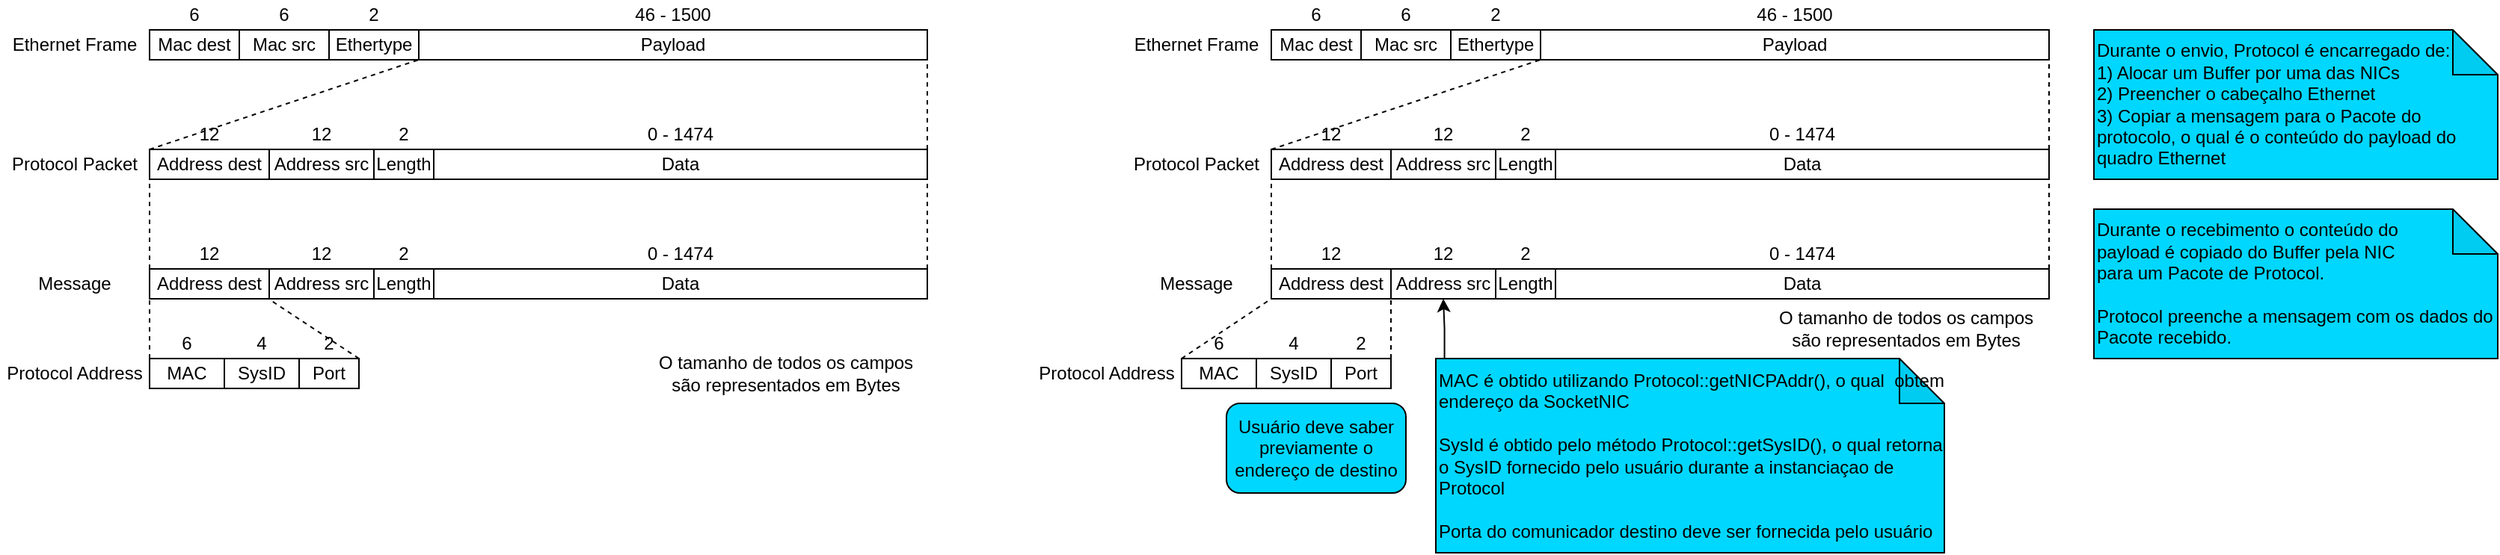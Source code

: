 <mxfile version="26.2.14">
  <diagram name="Page-1" id="uh3iiDSVA0Se7oIFrMVe">
    <mxGraphModel dx="1068" dy="519" grid="1" gridSize="10" guides="1" tooltips="1" connect="1" arrows="1" fold="1" page="1" pageScale="1" pageWidth="827" pageHeight="1169" math="0" shadow="0">
      <root>
        <mxCell id="0" />
        <mxCell id="1" parent="0" />
        <mxCell id="_Zmzz9mBOBpQStMglWqq-3" value="Mac dest" style="rounded=0;whiteSpace=wrap;html=1;" parent="1" vertex="1">
          <mxGeometry x="160" y="120" width="60" height="20" as="geometry" />
        </mxCell>
        <mxCell id="_Zmzz9mBOBpQStMglWqq-4" value="Mac src" style="rounded=0;whiteSpace=wrap;html=1;" parent="1" vertex="1">
          <mxGeometry x="220" y="120" width="60" height="20" as="geometry" />
        </mxCell>
        <mxCell id="_Zmzz9mBOBpQStMglWqq-5" value="Ethertype" style="rounded=0;whiteSpace=wrap;html=1;" parent="1" vertex="1">
          <mxGeometry x="280" y="120" width="60" height="20" as="geometry" />
        </mxCell>
        <mxCell id="_Zmzz9mBOBpQStMglWqq-6" value="Payload" style="rounded=0;whiteSpace=wrap;html=1;" parent="1" vertex="1">
          <mxGeometry x="340" y="120" width="340" height="20" as="geometry" />
        </mxCell>
        <mxCell id="_Zmzz9mBOBpQStMglWqq-12" value="Ethernet Frame" style="text;html=1;align=center;verticalAlign=middle;whiteSpace=wrap;rounded=0;" parent="1" vertex="1">
          <mxGeometry x="60" y="120" width="100" height="20" as="geometry" />
        </mxCell>
        <mxCell id="_Zmzz9mBOBpQStMglWqq-13" value="Protocol Packet" style="text;html=1;align=center;verticalAlign=middle;whiteSpace=wrap;rounded=0;" parent="1" vertex="1">
          <mxGeometry x="60" y="200" width="100" height="20" as="geometry" />
        </mxCell>
        <mxCell id="_Zmzz9mBOBpQStMglWqq-14" value="Message" style="text;html=1;align=center;verticalAlign=middle;whiteSpace=wrap;rounded=0;" parent="1" vertex="1">
          <mxGeometry x="60" y="280" width="100" height="20" as="geometry" />
        </mxCell>
        <mxCell id="_Zmzz9mBOBpQStMglWqq-17" value="" style="endArrow=none;dashed=1;html=1;rounded=0;entryX=1;entryY=1;entryDx=0;entryDy=0;exitX=1;exitY=0;exitDx=0;exitDy=0;" parent="1" edge="1">
          <mxGeometry width="50" height="50" relative="1" as="geometry">
            <mxPoint x="680" y="280" as="sourcePoint" />
            <mxPoint x="680" y="220" as="targetPoint" />
          </mxGeometry>
        </mxCell>
        <mxCell id="_Zmzz9mBOBpQStMglWqq-18" value="" style="endArrow=none;dashed=1;html=1;rounded=0;entryX=0;entryY=1;entryDx=0;entryDy=0;exitX=0;exitY=0;exitDx=0;exitDy=0;" parent="1" edge="1">
          <mxGeometry width="50" height="50" relative="1" as="geometry">
            <mxPoint x="160.0" y="280" as="sourcePoint" />
            <mxPoint x="160" y="220" as="targetPoint" />
          </mxGeometry>
        </mxCell>
        <mxCell id="_Zmzz9mBOBpQStMglWqq-19" value="" style="endArrow=none;dashed=1;html=1;rounded=0;exitX=0;exitY=0;exitDx=0;exitDy=0;entryX=0;entryY=1;entryDx=0;entryDy=0;" parent="1" target="_Zmzz9mBOBpQStMglWqq-6" edge="1">
          <mxGeometry width="50" height="50" relative="1" as="geometry">
            <mxPoint x="160" y="200" as="sourcePoint" />
            <mxPoint x="350" y="150" as="targetPoint" />
          </mxGeometry>
        </mxCell>
        <mxCell id="_Zmzz9mBOBpQStMglWqq-20" value="" style="endArrow=none;dashed=1;html=1;rounded=0;exitX=1;exitY=0;exitDx=0;exitDy=0;entryX=1;entryY=1;entryDx=0;entryDy=0;" parent="1" target="_Zmzz9mBOBpQStMglWqq-6" edge="1">
          <mxGeometry width="50" height="50" relative="1" as="geometry">
            <mxPoint x="680" y="200" as="sourcePoint" />
            <mxPoint x="360" y="150" as="targetPoint" />
          </mxGeometry>
        </mxCell>
        <mxCell id="_Zmzz9mBOBpQStMglWqq-21" value="6" style="text;html=1;align=center;verticalAlign=middle;whiteSpace=wrap;rounded=0;" parent="1" vertex="1">
          <mxGeometry x="180" y="100" width="20" height="20" as="geometry" />
        </mxCell>
        <mxCell id="_Zmzz9mBOBpQStMglWqq-22" value="6" style="text;html=1;align=center;verticalAlign=middle;whiteSpace=wrap;rounded=0;" parent="1" vertex="1">
          <mxGeometry x="240" y="100" width="20" height="20" as="geometry" />
        </mxCell>
        <mxCell id="_Zmzz9mBOBpQStMglWqq-23" value="2" style="text;html=1;align=center;verticalAlign=middle;whiteSpace=wrap;rounded=0;" parent="1" vertex="1">
          <mxGeometry x="300" y="100" width="20" height="20" as="geometry" />
        </mxCell>
        <mxCell id="_Zmzz9mBOBpQStMglWqq-24" value="46 - 1500" style="text;html=1;align=center;verticalAlign=middle;whiteSpace=wrap;rounded=0;" parent="1" vertex="1">
          <mxGeometry x="475" y="100" width="70" height="20" as="geometry" />
        </mxCell>
        <mxCell id="y25KU0WXKC6aMiE5-FGc-14" value="Protocol Address" style="text;html=1;align=center;verticalAlign=middle;whiteSpace=wrap;rounded=0;" parent="1" vertex="1">
          <mxGeometry x="60" y="340" width="100" height="20" as="geometry" />
        </mxCell>
        <mxCell id="y25KU0WXKC6aMiE5-FGc-50" value="Address dest" style="rounded=0;whiteSpace=wrap;html=1;" parent="1" vertex="1">
          <mxGeometry x="160" y="200" width="80" height="20" as="geometry" />
        </mxCell>
        <mxCell id="y25KU0WXKC6aMiE5-FGc-51" value="Length" style="rounded=0;whiteSpace=wrap;html=1;" parent="1" vertex="1">
          <mxGeometry x="310" y="200" width="40" height="20" as="geometry" />
        </mxCell>
        <mxCell id="y25KU0WXKC6aMiE5-FGc-52" value="Data" style="rounded=0;whiteSpace=wrap;html=1;" parent="1" vertex="1">
          <mxGeometry x="350" y="200" width="330" height="20" as="geometry" />
        </mxCell>
        <mxCell id="y25KU0WXKC6aMiE5-FGc-53" value="12" style="text;html=1;align=center;verticalAlign=middle;whiteSpace=wrap;rounded=0;" parent="1" vertex="1">
          <mxGeometry x="160" y="180" width="80" height="20" as="geometry" />
        </mxCell>
        <mxCell id="y25KU0WXKC6aMiE5-FGc-54" value="12" style="text;html=1;align=center;verticalAlign=middle;whiteSpace=wrap;rounded=0;" parent="1" vertex="1">
          <mxGeometry x="240" y="180" width="70" height="20" as="geometry" />
        </mxCell>
        <mxCell id="y25KU0WXKC6aMiE5-FGc-55" value="0 - 1474" style="text;html=1;align=center;verticalAlign=middle;whiteSpace=wrap;rounded=0;" parent="1" vertex="1">
          <mxGeometry x="350" y="180" width="330" height="20" as="geometry" />
        </mxCell>
        <mxCell id="y25KU0WXKC6aMiE5-FGc-56" value="Address src" style="rounded=0;whiteSpace=wrap;html=1;" parent="1" vertex="1">
          <mxGeometry x="240" y="200" width="70" height="20" as="geometry" />
        </mxCell>
        <mxCell id="y25KU0WXKC6aMiE5-FGc-57" value="2" style="text;html=1;align=center;verticalAlign=middle;whiteSpace=wrap;rounded=0;" parent="1" vertex="1">
          <mxGeometry x="310" y="180" width="40" height="20" as="geometry" />
        </mxCell>
        <mxCell id="y25KU0WXKC6aMiE5-FGc-58" value="" style="endArrow=none;dashed=1;html=1;rounded=0;entryX=0;entryY=1;entryDx=0;entryDy=0;exitX=0;exitY=1;exitDx=0;exitDy=0;" parent="1" source="y25KU0WXKC6aMiE5-FGc-70" target="y25KU0WXKC6aMiE5-FGc-59" edge="1">
          <mxGeometry width="50" height="50" relative="1" as="geometry">
            <mxPoint x="160" y="370" as="sourcePoint" />
            <mxPoint x="190" y="300" as="targetPoint" />
          </mxGeometry>
        </mxCell>
        <mxCell id="y25KU0WXKC6aMiE5-FGc-59" value="Address dest" style="rounded=0;whiteSpace=wrap;html=1;" parent="1" vertex="1">
          <mxGeometry x="160" y="280" width="80" height="20" as="geometry" />
        </mxCell>
        <mxCell id="y25KU0WXKC6aMiE5-FGc-60" value="Length" style="rounded=0;whiteSpace=wrap;html=1;" parent="1" vertex="1">
          <mxGeometry x="310" y="280" width="40" height="20" as="geometry" />
        </mxCell>
        <mxCell id="y25KU0WXKC6aMiE5-FGc-61" value="Data" style="rounded=0;whiteSpace=wrap;html=1;" parent="1" vertex="1">
          <mxGeometry x="350" y="280" width="330" height="20" as="geometry" />
        </mxCell>
        <mxCell id="y25KU0WXKC6aMiE5-FGc-62" value="12" style="text;html=1;align=center;verticalAlign=middle;whiteSpace=wrap;rounded=0;" parent="1" vertex="1">
          <mxGeometry x="160" y="260" width="80" height="20" as="geometry" />
        </mxCell>
        <mxCell id="y25KU0WXKC6aMiE5-FGc-63" value="12" style="text;html=1;align=center;verticalAlign=middle;whiteSpace=wrap;rounded=0;" parent="1" vertex="1">
          <mxGeometry x="240" y="260" width="70" height="20" as="geometry" />
        </mxCell>
        <mxCell id="y25KU0WXKC6aMiE5-FGc-64" value="0 - 1474" style="text;html=1;align=center;verticalAlign=middle;whiteSpace=wrap;rounded=0;" parent="1" vertex="1">
          <mxGeometry x="350" y="260" width="330" height="20" as="geometry" />
        </mxCell>
        <mxCell id="y25KU0WXKC6aMiE5-FGc-65" value="Address src" style="rounded=0;whiteSpace=wrap;html=1;" parent="1" vertex="1">
          <mxGeometry x="240" y="280" width="70" height="20" as="geometry" />
        </mxCell>
        <mxCell id="y25KU0WXKC6aMiE5-FGc-66" value="2" style="text;html=1;align=center;verticalAlign=middle;whiteSpace=wrap;rounded=0;" parent="1" vertex="1">
          <mxGeometry x="310" y="260" width="40" height="20" as="geometry" />
        </mxCell>
        <mxCell id="y25KU0WXKC6aMiE5-FGc-67" value="MAC" style="rounded=0;whiteSpace=wrap;html=1;" parent="1" vertex="1">
          <mxGeometry x="160" y="340" width="50" height="20" as="geometry" />
        </mxCell>
        <mxCell id="y25KU0WXKC6aMiE5-FGc-68" value="SysID" style="rounded=0;whiteSpace=wrap;html=1;" parent="1" vertex="1">
          <mxGeometry x="210" y="340" width="50" height="20" as="geometry" />
        </mxCell>
        <mxCell id="y25KU0WXKC6aMiE5-FGc-69" value="Port" style="rounded=0;whiteSpace=wrap;html=1;" parent="1" vertex="1">
          <mxGeometry x="260" y="340" width="40" height="20" as="geometry" />
        </mxCell>
        <mxCell id="y25KU0WXKC6aMiE5-FGc-70" value="6" style="text;html=1;align=center;verticalAlign=middle;whiteSpace=wrap;rounded=0;" parent="1" vertex="1">
          <mxGeometry x="160" y="320" width="50" height="20" as="geometry" />
        </mxCell>
        <mxCell id="y25KU0WXKC6aMiE5-FGc-71" value="4" style="text;html=1;align=center;verticalAlign=middle;whiteSpace=wrap;rounded=0;" parent="1" vertex="1">
          <mxGeometry x="210" y="320" width="50" height="20" as="geometry" />
        </mxCell>
        <mxCell id="y25KU0WXKC6aMiE5-FGc-72" value="2" style="text;html=1;align=center;verticalAlign=middle;whiteSpace=wrap;rounded=0;" parent="1" vertex="1">
          <mxGeometry x="260" y="320" width="40" height="20" as="geometry" />
        </mxCell>
        <mxCell id="y25KU0WXKC6aMiE5-FGc-73" value="" style="endArrow=none;dashed=1;html=1;rounded=0;entryX=0;entryY=1;entryDx=0;entryDy=0;exitX=1;exitY=1;exitDx=0;exitDy=0;" parent="1" source="y25KU0WXKC6aMiE5-FGc-72" edge="1">
          <mxGeometry width="50" height="50" relative="1" as="geometry">
            <mxPoint x="239.43" y="340" as="sourcePoint" />
            <mxPoint x="239.43" y="300" as="targetPoint" />
          </mxGeometry>
        </mxCell>
        <mxCell id="y25KU0WXKC6aMiE5-FGc-74" value="O tamanho de todos os campos são representados em Bytes" style="text;html=1;align=center;verticalAlign=middle;whiteSpace=wrap;rounded=0;" parent="1" vertex="1">
          <mxGeometry x="490" y="340" width="191" height="20" as="geometry" />
        </mxCell>
        <mxCell id="KVXpcubTUPsC0JayO_s4-1" value="Mac dest" style="rounded=0;whiteSpace=wrap;html=1;" vertex="1" parent="1">
          <mxGeometry x="910" y="120" width="60" height="20" as="geometry" />
        </mxCell>
        <mxCell id="KVXpcubTUPsC0JayO_s4-2" value="Mac src" style="rounded=0;whiteSpace=wrap;html=1;" vertex="1" parent="1">
          <mxGeometry x="970" y="120" width="60" height="20" as="geometry" />
        </mxCell>
        <mxCell id="KVXpcubTUPsC0JayO_s4-3" value="Ethertype" style="rounded=0;whiteSpace=wrap;html=1;" vertex="1" parent="1">
          <mxGeometry x="1030" y="120" width="60" height="20" as="geometry" />
        </mxCell>
        <mxCell id="KVXpcubTUPsC0JayO_s4-4" value="Payload" style="rounded=0;whiteSpace=wrap;html=1;" vertex="1" parent="1">
          <mxGeometry x="1090" y="120" width="340" height="20" as="geometry" />
        </mxCell>
        <mxCell id="KVXpcubTUPsC0JayO_s4-5" value="Ethernet Frame" style="text;html=1;align=center;verticalAlign=middle;whiteSpace=wrap;rounded=0;" vertex="1" parent="1">
          <mxGeometry x="810" y="120" width="100" height="20" as="geometry" />
        </mxCell>
        <mxCell id="KVXpcubTUPsC0JayO_s4-6" value="Protocol Packet" style="text;html=1;align=center;verticalAlign=middle;whiteSpace=wrap;rounded=0;" vertex="1" parent="1">
          <mxGeometry x="810" y="200" width="100" height="20" as="geometry" />
        </mxCell>
        <mxCell id="KVXpcubTUPsC0JayO_s4-7" value="Message" style="text;html=1;align=center;verticalAlign=middle;whiteSpace=wrap;rounded=0;" vertex="1" parent="1">
          <mxGeometry x="810" y="280" width="100" height="20" as="geometry" />
        </mxCell>
        <mxCell id="KVXpcubTUPsC0JayO_s4-8" value="" style="endArrow=none;dashed=1;html=1;rounded=0;entryX=1;entryY=1;entryDx=0;entryDy=0;exitX=1;exitY=0;exitDx=0;exitDy=0;" edge="1" parent="1">
          <mxGeometry width="50" height="50" relative="1" as="geometry">
            <mxPoint x="1430" y="280" as="sourcePoint" />
            <mxPoint x="1430" y="220" as="targetPoint" />
          </mxGeometry>
        </mxCell>
        <mxCell id="KVXpcubTUPsC0JayO_s4-9" value="" style="endArrow=none;dashed=1;html=1;rounded=0;entryX=0;entryY=1;entryDx=0;entryDy=0;exitX=0;exitY=0;exitDx=0;exitDy=0;" edge="1" parent="1">
          <mxGeometry width="50" height="50" relative="1" as="geometry">
            <mxPoint x="910.0" y="280" as="sourcePoint" />
            <mxPoint x="910" y="220" as="targetPoint" />
          </mxGeometry>
        </mxCell>
        <mxCell id="KVXpcubTUPsC0JayO_s4-10" value="" style="endArrow=none;dashed=1;html=1;rounded=0;exitX=0;exitY=0;exitDx=0;exitDy=0;entryX=0;entryY=1;entryDx=0;entryDy=0;" edge="1" parent="1" target="KVXpcubTUPsC0JayO_s4-4">
          <mxGeometry width="50" height="50" relative="1" as="geometry">
            <mxPoint x="910" y="200" as="sourcePoint" />
            <mxPoint x="1100" y="150" as="targetPoint" />
          </mxGeometry>
        </mxCell>
        <mxCell id="KVXpcubTUPsC0JayO_s4-11" value="" style="endArrow=none;dashed=1;html=1;rounded=0;exitX=1;exitY=0;exitDx=0;exitDy=0;entryX=1;entryY=1;entryDx=0;entryDy=0;" edge="1" parent="1" target="KVXpcubTUPsC0JayO_s4-4">
          <mxGeometry width="50" height="50" relative="1" as="geometry">
            <mxPoint x="1430" y="200" as="sourcePoint" />
            <mxPoint x="1110" y="150" as="targetPoint" />
          </mxGeometry>
        </mxCell>
        <mxCell id="KVXpcubTUPsC0JayO_s4-12" value="6" style="text;html=1;align=center;verticalAlign=middle;whiteSpace=wrap;rounded=0;" vertex="1" parent="1">
          <mxGeometry x="930" y="100" width="20" height="20" as="geometry" />
        </mxCell>
        <mxCell id="KVXpcubTUPsC0JayO_s4-13" value="6" style="text;html=1;align=center;verticalAlign=middle;whiteSpace=wrap;rounded=0;" vertex="1" parent="1">
          <mxGeometry x="990" y="100" width="20" height="20" as="geometry" />
        </mxCell>
        <mxCell id="KVXpcubTUPsC0JayO_s4-14" value="2" style="text;html=1;align=center;verticalAlign=middle;whiteSpace=wrap;rounded=0;" vertex="1" parent="1">
          <mxGeometry x="1050" y="100" width="20" height="20" as="geometry" />
        </mxCell>
        <mxCell id="KVXpcubTUPsC0JayO_s4-15" value="46 - 1500" style="text;html=1;align=center;verticalAlign=middle;whiteSpace=wrap;rounded=0;" vertex="1" parent="1">
          <mxGeometry x="1225" y="100" width="70" height="20" as="geometry" />
        </mxCell>
        <mxCell id="KVXpcubTUPsC0JayO_s4-17" value="Address dest" style="rounded=0;whiteSpace=wrap;html=1;" vertex="1" parent="1">
          <mxGeometry x="910" y="200" width="80" height="20" as="geometry" />
        </mxCell>
        <mxCell id="KVXpcubTUPsC0JayO_s4-18" value="Length" style="rounded=0;whiteSpace=wrap;html=1;" vertex="1" parent="1">
          <mxGeometry x="1060" y="200" width="40" height="20" as="geometry" />
        </mxCell>
        <mxCell id="KVXpcubTUPsC0JayO_s4-19" value="Data" style="rounded=0;whiteSpace=wrap;html=1;" vertex="1" parent="1">
          <mxGeometry x="1100" y="200" width="330" height="20" as="geometry" />
        </mxCell>
        <mxCell id="KVXpcubTUPsC0JayO_s4-20" value="12" style="text;html=1;align=center;verticalAlign=middle;whiteSpace=wrap;rounded=0;" vertex="1" parent="1">
          <mxGeometry x="910" y="180" width="80" height="20" as="geometry" />
        </mxCell>
        <mxCell id="KVXpcubTUPsC0JayO_s4-21" value="12" style="text;html=1;align=center;verticalAlign=middle;whiteSpace=wrap;rounded=0;" vertex="1" parent="1">
          <mxGeometry x="990" y="180" width="70" height="20" as="geometry" />
        </mxCell>
        <mxCell id="KVXpcubTUPsC0JayO_s4-22" value="0 - 1474" style="text;html=1;align=center;verticalAlign=middle;whiteSpace=wrap;rounded=0;" vertex="1" parent="1">
          <mxGeometry x="1100" y="180" width="330" height="20" as="geometry" />
        </mxCell>
        <mxCell id="KVXpcubTUPsC0JayO_s4-23" value="Address src" style="rounded=0;whiteSpace=wrap;html=1;" vertex="1" parent="1">
          <mxGeometry x="990" y="200" width="70" height="20" as="geometry" />
        </mxCell>
        <mxCell id="KVXpcubTUPsC0JayO_s4-24" value="2" style="text;html=1;align=center;verticalAlign=middle;whiteSpace=wrap;rounded=0;" vertex="1" parent="1">
          <mxGeometry x="1060" y="180" width="40" height="20" as="geometry" />
        </mxCell>
        <mxCell id="KVXpcubTUPsC0JayO_s4-26" value="Address dest" style="rounded=0;whiteSpace=wrap;html=1;" vertex="1" parent="1">
          <mxGeometry x="910" y="280" width="80" height="20" as="geometry" />
        </mxCell>
        <mxCell id="KVXpcubTUPsC0JayO_s4-27" value="Length" style="rounded=0;whiteSpace=wrap;html=1;" vertex="1" parent="1">
          <mxGeometry x="1060" y="280" width="40" height="20" as="geometry" />
        </mxCell>
        <mxCell id="KVXpcubTUPsC0JayO_s4-28" value="Data" style="rounded=0;whiteSpace=wrap;html=1;" vertex="1" parent="1">
          <mxGeometry x="1100" y="280" width="330" height="20" as="geometry" />
        </mxCell>
        <mxCell id="KVXpcubTUPsC0JayO_s4-29" value="12" style="text;html=1;align=center;verticalAlign=middle;whiteSpace=wrap;rounded=0;" vertex="1" parent="1">
          <mxGeometry x="910" y="260" width="80" height="20" as="geometry" />
        </mxCell>
        <mxCell id="KVXpcubTUPsC0JayO_s4-30" value="12" style="text;html=1;align=center;verticalAlign=middle;whiteSpace=wrap;rounded=0;" vertex="1" parent="1">
          <mxGeometry x="990" y="260" width="70" height="20" as="geometry" />
        </mxCell>
        <mxCell id="KVXpcubTUPsC0JayO_s4-31" value="0 - 1474" style="text;html=1;align=center;verticalAlign=middle;whiteSpace=wrap;rounded=0;" vertex="1" parent="1">
          <mxGeometry x="1100" y="260" width="330" height="20" as="geometry" />
        </mxCell>
        <mxCell id="KVXpcubTUPsC0JayO_s4-32" value="Address src" style="rounded=0;whiteSpace=wrap;html=1;" vertex="1" parent="1">
          <mxGeometry x="990" y="280" width="70" height="20" as="geometry" />
        </mxCell>
        <mxCell id="KVXpcubTUPsC0JayO_s4-33" value="2" style="text;html=1;align=center;verticalAlign=middle;whiteSpace=wrap;rounded=0;" vertex="1" parent="1">
          <mxGeometry x="1060" y="260" width="40" height="20" as="geometry" />
        </mxCell>
        <mxCell id="KVXpcubTUPsC0JayO_s4-41" value="O tamanho de todos os campos são representados em Bytes" style="text;html=1;align=center;verticalAlign=middle;whiteSpace=wrap;rounded=0;" vertex="1" parent="1">
          <mxGeometry x="1239" y="310" width="191" height="20" as="geometry" />
        </mxCell>
        <mxCell id="KVXpcubTUPsC0JayO_s4-43" value="Usuário deve saber previamente o endereço de destino" style="rounded=1;whiteSpace=wrap;html=1;fillColor=#00D7FF;" vertex="1" parent="1">
          <mxGeometry x="880" y="370" width="120" height="60" as="geometry" />
        </mxCell>
        <mxCell id="KVXpcubTUPsC0JayO_s4-46" style="edgeStyle=orthogonalEdgeStyle;rounded=0;orthogonalLoop=1;jettySize=auto;html=1;exitX=0.017;exitY=0.002;exitDx=0;exitDy=0;exitPerimeter=0;" edge="1" parent="1" source="KVXpcubTUPsC0JayO_s4-47" target="KVXpcubTUPsC0JayO_s4-32">
          <mxGeometry relative="1" as="geometry">
            <mxPoint x="1025" y="350" as="sourcePoint" />
          </mxGeometry>
        </mxCell>
        <mxCell id="KVXpcubTUPsC0JayO_s4-47" value="&lt;div align=&quot;left&quot;&gt;MAC é obtido utilizando Protocol::getNICPAddr(), o qual&amp;nbsp; obtem endereço da SocketNIC&lt;/div&gt;&lt;div align=&quot;left&quot;&gt;&lt;br&gt;&lt;/div&gt;&lt;div align=&quot;left&quot;&gt;SysId é obtido pelo método Protocol::getSysID(), o qual retorna o SysID fornecido pelo usuário durante a instanciaçao de Protocol&lt;/div&gt;&lt;div&gt;&lt;br&gt;&lt;/div&gt;&lt;div&gt;Porta do comunicador destino deve ser fornecida pelo usuário&lt;/div&gt;" style="shape=note;whiteSpace=wrap;html=1;backgroundOutline=1;darkOpacity=0.05;align=left;fillColor=#00D7FF;" vertex="1" parent="1">
          <mxGeometry x="1020" y="340" width="340" height="130" as="geometry" />
        </mxCell>
        <mxCell id="KVXpcubTUPsC0JayO_s4-49" value="&lt;div align=&quot;left&quot;&gt;Durante o envio, Protocol é encarregado de:&lt;br&gt;1) Alocar um Buffer por uma das NICs&lt;/div&gt;&lt;div align=&quot;left&quot;&gt;2) Preencher o cabeçalho Ethernet&lt;/div&gt;&lt;div align=&quot;left&quot;&gt;3) Copiar a mensagem para o Pacote do protocolo, o qual é o conteúdo do payload do quadro Ethernet&lt;/div&gt;" style="shape=note;whiteSpace=wrap;html=1;backgroundOutline=1;darkOpacity=0.05;align=left;fillColor=#00D7FF;" vertex="1" parent="1">
          <mxGeometry x="1460" y="120" width="270" height="100" as="geometry" />
        </mxCell>
        <mxCell id="KVXpcubTUPsC0JayO_s4-50" value="&lt;div&gt;Durante o recebimento o conteúdo do&lt;/div&gt;&lt;div&gt;payload é copiado do Buffer pela NIC&lt;/div&gt;&lt;div&gt;para um Pacote de Protocol.&lt;/div&gt;&lt;div&gt;&lt;br&gt;&lt;/div&gt;&lt;div&gt;Protocol preenche a mensagem com os dados do Pacote recebido.&lt;/div&gt;" style="shape=note;whiteSpace=wrap;html=1;backgroundOutline=1;darkOpacity=0.05;align=left;fillColor=#00D7FF;" vertex="1" parent="1">
          <mxGeometry x="1460" y="240" width="270" height="100" as="geometry" />
        </mxCell>
        <mxCell id="KVXpcubTUPsC0JayO_s4-51" value="Protocol Address" style="text;html=1;align=center;verticalAlign=middle;whiteSpace=wrap;rounded=0;" vertex="1" parent="1">
          <mxGeometry x="750" y="340" width="100" height="20" as="geometry" />
        </mxCell>
        <mxCell id="KVXpcubTUPsC0JayO_s4-52" value="" style="endArrow=none;dashed=1;html=1;rounded=0;entryX=1;entryY=1;entryDx=0;entryDy=0;exitX=0;exitY=1;exitDx=0;exitDy=0;" edge="1" parent="1" source="KVXpcubTUPsC0JayO_s4-56" target="KVXpcubTUPsC0JayO_s4-7">
          <mxGeometry width="50" height="50" relative="1" as="geometry">
            <mxPoint x="850" y="380" as="sourcePoint" />
            <mxPoint x="850" y="310" as="targetPoint" />
          </mxGeometry>
        </mxCell>
        <mxCell id="KVXpcubTUPsC0JayO_s4-53" value="MAC" style="rounded=0;whiteSpace=wrap;html=1;" vertex="1" parent="1">
          <mxGeometry x="850" y="340" width="50" height="20" as="geometry" />
        </mxCell>
        <mxCell id="KVXpcubTUPsC0JayO_s4-54" value="SysID" style="rounded=0;whiteSpace=wrap;html=1;" vertex="1" parent="1">
          <mxGeometry x="900" y="340" width="50" height="20" as="geometry" />
        </mxCell>
        <mxCell id="KVXpcubTUPsC0JayO_s4-55" value="Port" style="rounded=0;whiteSpace=wrap;html=1;" vertex="1" parent="1">
          <mxGeometry x="950" y="340" width="40" height="20" as="geometry" />
        </mxCell>
        <mxCell id="KVXpcubTUPsC0JayO_s4-56" value="6" style="text;html=1;align=center;verticalAlign=middle;whiteSpace=wrap;rounded=0;" vertex="1" parent="1">
          <mxGeometry x="850" y="320" width="50" height="20" as="geometry" />
        </mxCell>
        <mxCell id="KVXpcubTUPsC0JayO_s4-57" value="4" style="text;html=1;align=center;verticalAlign=middle;whiteSpace=wrap;rounded=0;" vertex="1" parent="1">
          <mxGeometry x="900" y="320" width="50" height="20" as="geometry" />
        </mxCell>
        <mxCell id="KVXpcubTUPsC0JayO_s4-58" value="2" style="text;html=1;align=center;verticalAlign=middle;whiteSpace=wrap;rounded=0;" vertex="1" parent="1">
          <mxGeometry x="950" y="320" width="40" height="20" as="geometry" />
        </mxCell>
        <mxCell id="KVXpcubTUPsC0JayO_s4-59" value="" style="endArrow=none;dashed=1;html=1;rounded=0;entryX=1;entryY=1;entryDx=0;entryDy=0;exitX=1;exitY=1;exitDx=0;exitDy=0;" edge="1" parent="1" source="KVXpcubTUPsC0JayO_s4-58" target="KVXpcubTUPsC0JayO_s4-26">
          <mxGeometry width="50" height="50" relative="1" as="geometry">
            <mxPoint x="929.43" y="350" as="sourcePoint" />
            <mxPoint x="929.43" y="310" as="targetPoint" />
          </mxGeometry>
        </mxCell>
      </root>
    </mxGraphModel>
  </diagram>
</mxfile>

